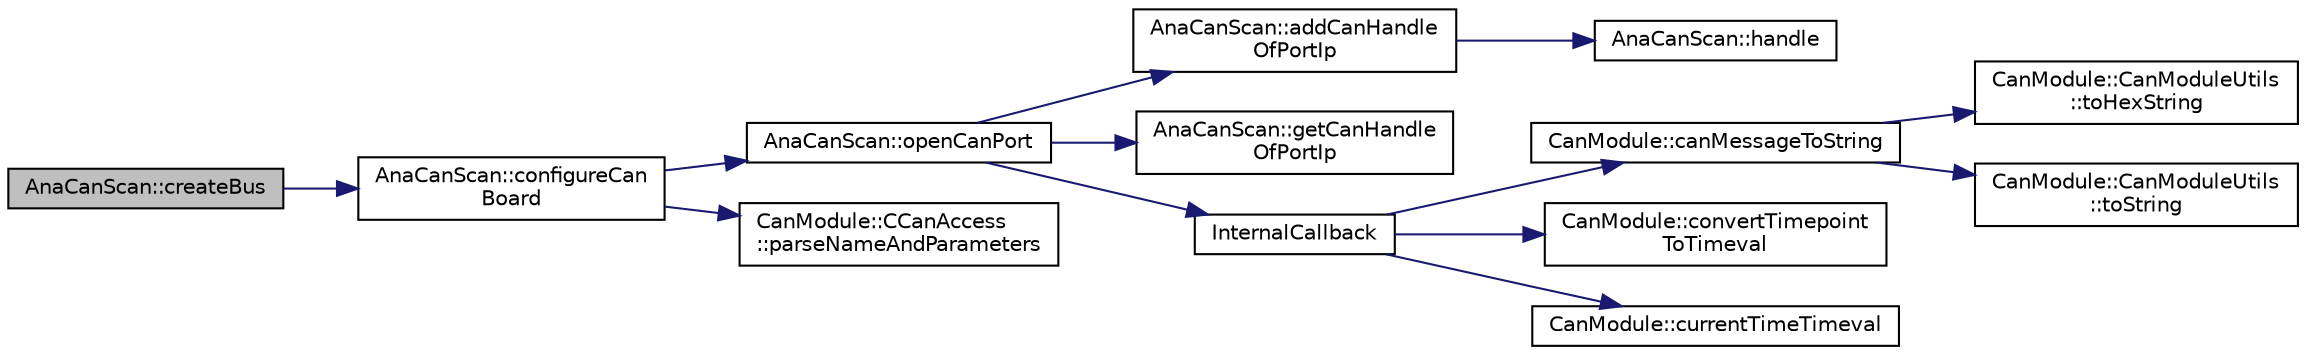digraph "AnaCanScan::createBus"
{
 // LATEX_PDF_SIZE
  edge [fontname="Helvetica",fontsize="10",labelfontname="Helvetica",labelfontsize="10"];
  node [fontname="Helvetica",fontsize="10",shape=record];
  rankdir="LR";
  Node1 [label="AnaCanScan::createBus",height=0.2,width=0.4,color="black", fillcolor="grey75", style="filled", fontcolor="black",tooltip=" "];
  Node1 -> Node2 [color="midnightblue",fontsize="10",style="solid"];
  Node2 [label="AnaCanScan::configureCan\lBoard",height=0.2,width=0.4,color="black", fillcolor="white", style="filled",URL="$classAnaCanScan.html#a9a235b690fe0be49a3e55d487ca72a57",tooltip=" "];
  Node2 -> Node3 [color="midnightblue",fontsize="10",style="solid"];
  Node3 [label="AnaCanScan::openCanPort",height=0.2,width=0.4,color="black", fillcolor="white", style="filled",URL="$classAnaCanScan.html#ad94121f1933d50cafa52d625ee435f6c",tooltip=" "];
  Node3 -> Node4 [color="midnightblue",fontsize="10",style="solid"];
  Node4 [label="AnaCanScan::addCanHandle\lOfPortIp",height=0.2,width=0.4,color="black", fillcolor="white", style="filled",URL="$classAnaCanScan.html#a3e2635663ebdfac68591d6a0577fa951",tooltip=" "];
  Node4 -> Node5 [color="midnightblue",fontsize="10",style="solid"];
  Node5 [label="AnaCanScan::handle",height=0.2,width=0.4,color="black", fillcolor="white", style="filled",URL="$classAnaCanScan.html#a9ce965955bb5eba734ed36b81945cb74",tooltip=" "];
  Node3 -> Node6 [color="midnightblue",fontsize="10",style="solid"];
  Node6 [label="AnaCanScan::getCanHandle\lOfPortIp",height=0.2,width=0.4,color="black", fillcolor="white", style="filled",URL="$classAnaCanScan.html#a7bf29c3cb20f59bca41d581e4d8c9c04",tooltip=" "];
  Node3 -> Node7 [color="midnightblue",fontsize="10",style="solid"];
  Node7 [label="InternalCallback",height=0.2,width=0.4,color="black", fillcolor="white", style="filled",URL="$AnaCanScan_8cpp.html#ad5698349874e3653b879b5de27311594",tooltip=" "];
  Node7 -> Node8 [color="midnightblue",fontsize="10",style="solid"];
  Node8 [label="CanModule::canMessageToString",height=0.2,width=0.4,color="black", fillcolor="white", style="filled",URL="$namespaceCanModule.html#a4cbb8d5fed5d508c5d6854a26e71a820",tooltip=" "];
  Node8 -> Node9 [color="midnightblue",fontsize="10",style="solid"];
  Node9 [label="CanModule::CanModuleUtils\l::toHexString",height=0.2,width=0.4,color="black", fillcolor="white", style="filled",URL="$classCanModule_1_1CanModuleUtils.html#aeb2a2ee933f230f2c82cca7e45c7b6ad",tooltip=" "];
  Node8 -> Node10 [color="midnightblue",fontsize="10",style="solid"];
  Node10 [label="CanModule::CanModuleUtils\l::toString",height=0.2,width=0.4,color="black", fillcolor="white", style="filled",URL="$classCanModule_1_1CanModuleUtils.html#a535734490dee7c5c0ff0f51cb3875289",tooltip=" "];
  Node7 -> Node11 [color="midnightblue",fontsize="10",style="solid"];
  Node11 [label="CanModule::convertTimepoint\lToTimeval",height=0.2,width=0.4,color="black", fillcolor="white", style="filled",URL="$namespaceCanModule.html#a3ec3082d7d11a9c1641023cb3f53cbe5",tooltip=" "];
  Node7 -> Node12 [color="midnightblue",fontsize="10",style="solid"];
  Node12 [label="CanModule::currentTimeTimeval",height=0.2,width=0.4,color="black", fillcolor="white", style="filled",URL="$namespaceCanModule.html#a6d0711aac0a75de5d2bf6142997a814d",tooltip=" "];
  Node2 -> Node13 [color="midnightblue",fontsize="10",style="solid"];
  Node13 [label="CanModule::CCanAccess\l::parseNameAndParameters",height=0.2,width=0.4,color="black", fillcolor="white", style="filled",URL="$classCanModule_1_1CCanAccess.html#ac78e7df675c7e59f04ecc642406fecbe",tooltip=" "];
}
